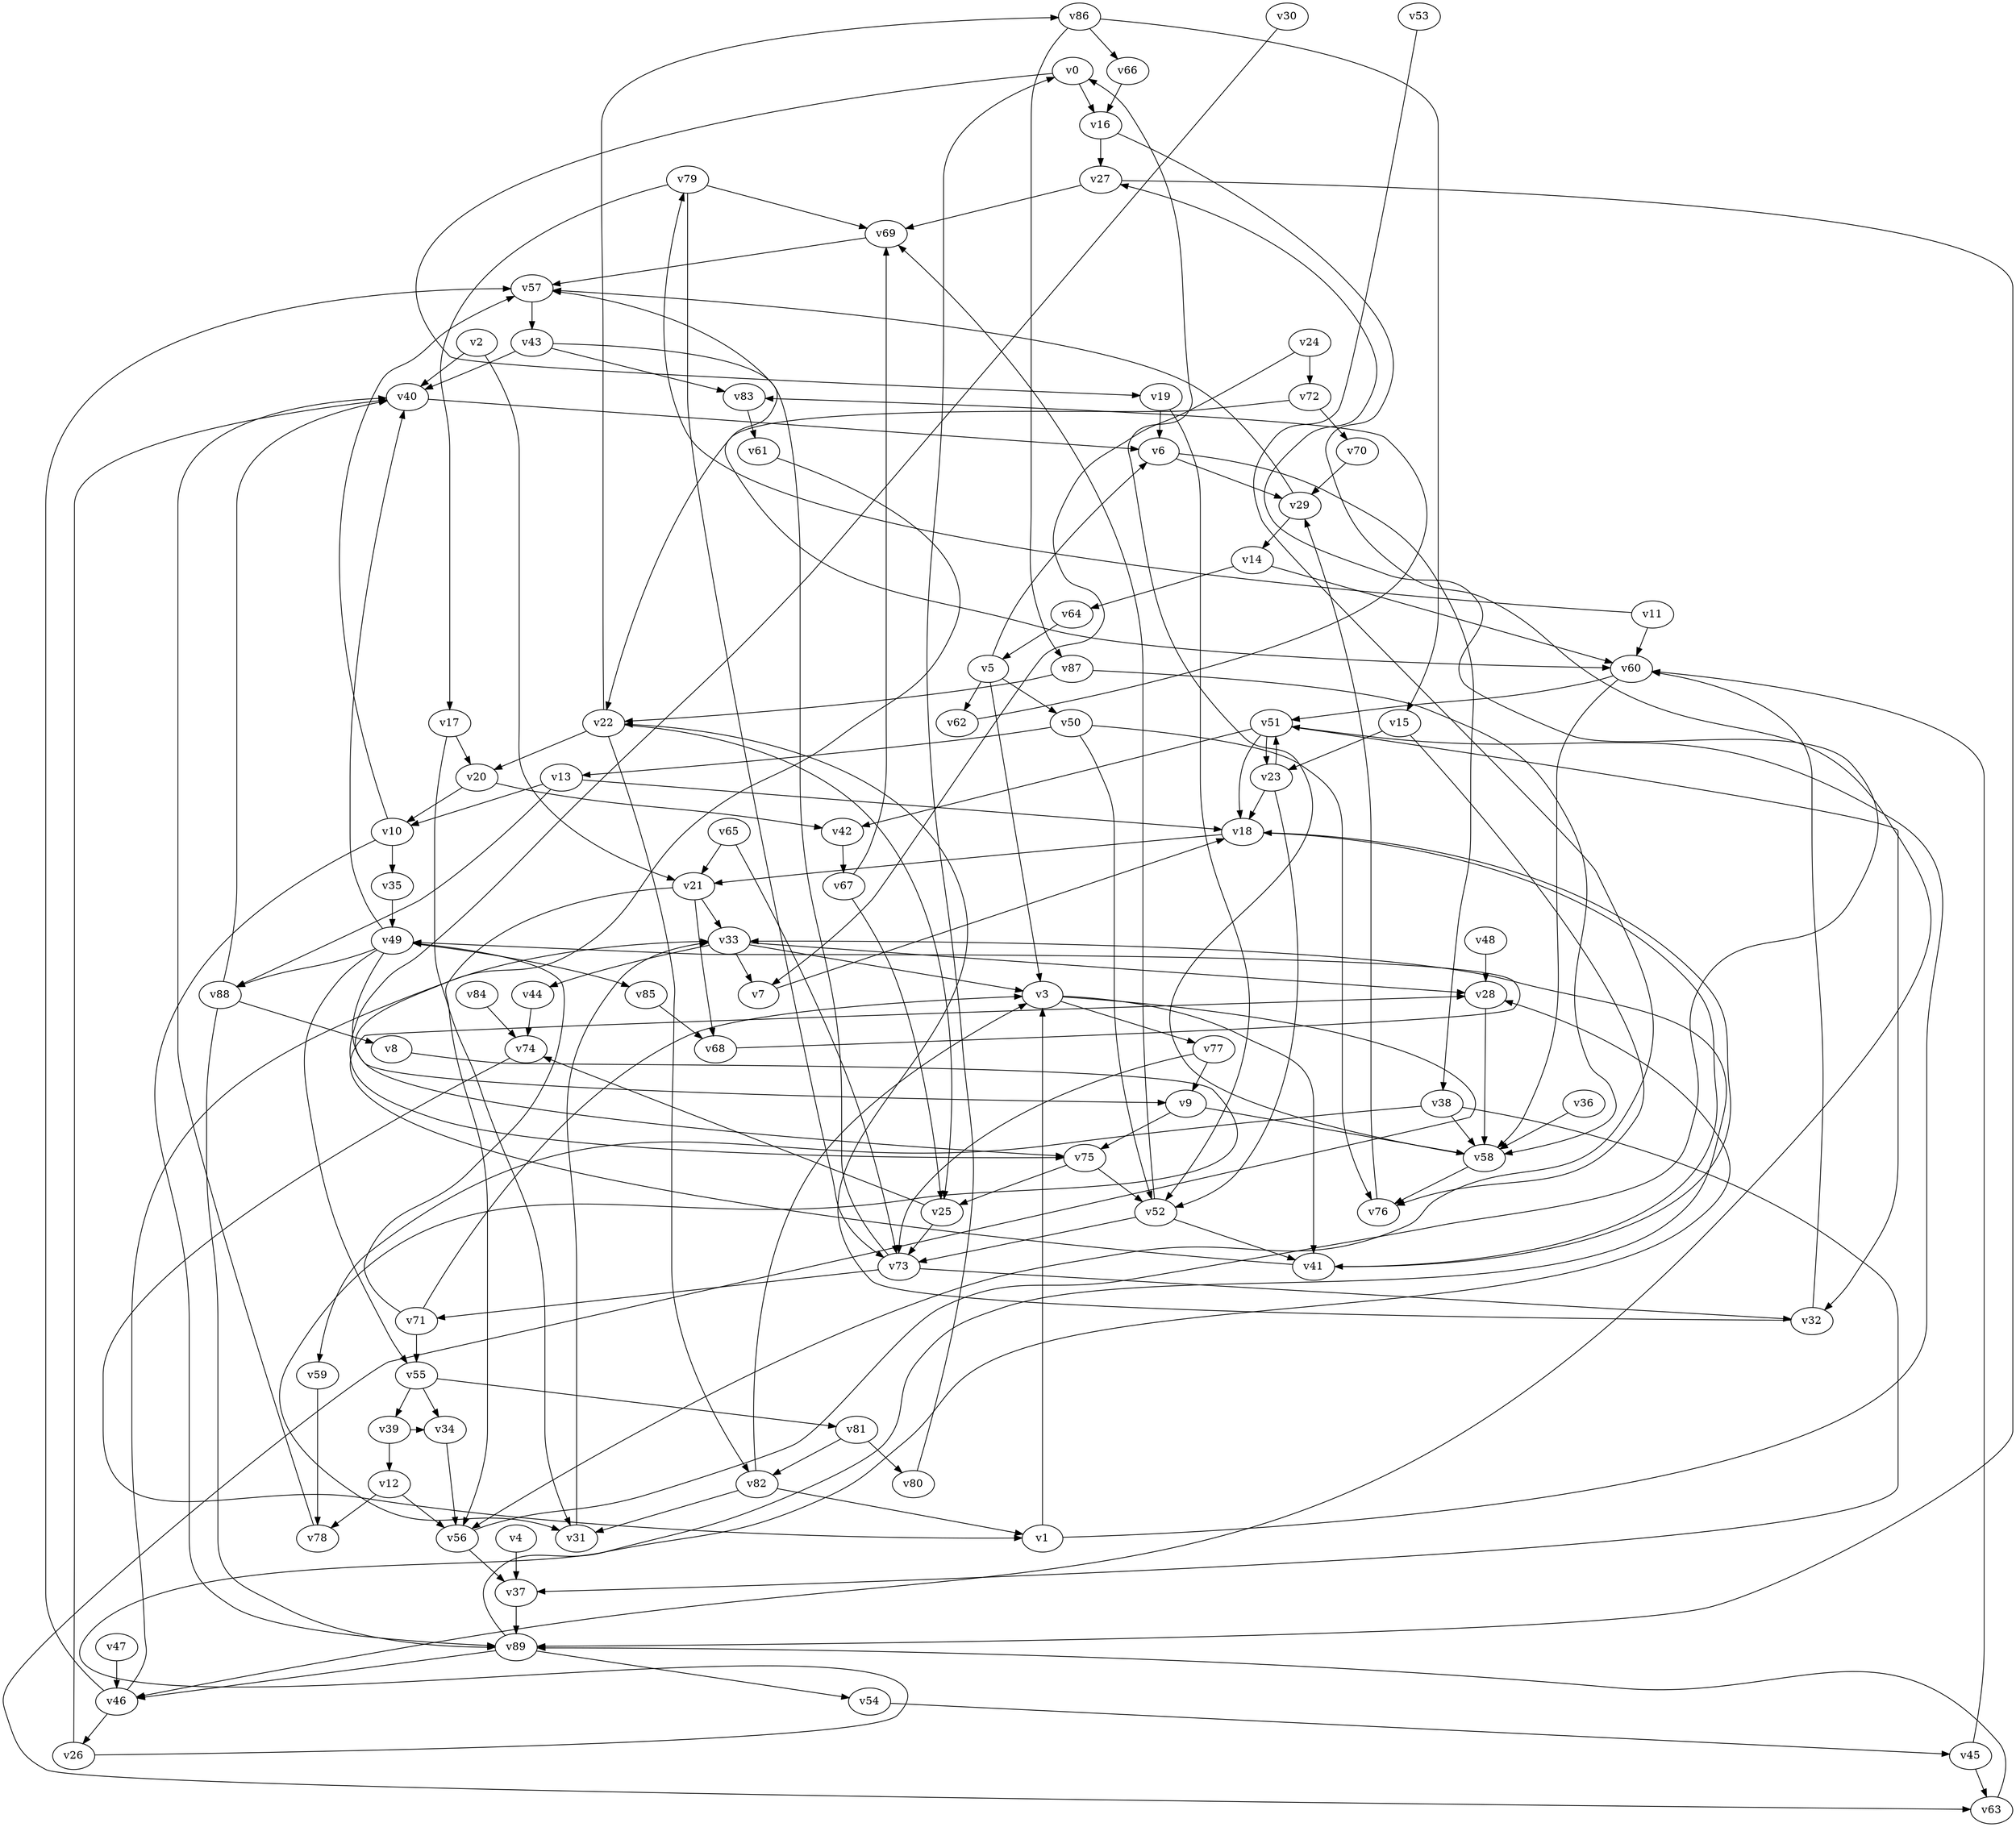 // Benchmark game 130 - 90 vertices
// time_bound: 10
// targets: v68
digraph G {
    v0 [name="v0", player=0];
    v1 [name="v1", player=0];
    v2 [name="v2", player=0];
    v3 [name="v3", player=1];
    v4 [name="v4", player=0];
    v5 [name="v5", player=1];
    v6 [name="v6", player=0];
    v7 [name="v7", player=0];
    v8 [name="v8", player=1];
    v9 [name="v9", player=1];
    v10 [name="v10", player=0];
    v11 [name="v11", player=0];
    v12 [name="v12", player=0];
    v13 [name="v13", player=1];
    v14 [name="v14", player=1];
    v15 [name="v15", player=1];
    v16 [name="v16", player=0];
    v17 [name="v17", player=0];
    v18 [name="v18", player=1];
    v19 [name="v19", player=0];
    v20 [name="v20", player=0];
    v21 [name="v21", player=1];
    v22 [name="v22", player=1];
    v23 [name="v23", player=1];
    v24 [name="v24", player=1];
    v25 [name="v25", player=0];
    v26 [name="v26", player=1];
    v27 [name="v27", player=0];
    v28 [name="v28", player=1];
    v29 [name="v29", player=0];
    v30 [name="v30", player=1];
    v31 [name="v31", player=1];
    v32 [name="v32", player=1];
    v33 [name="v33", player=0];
    v34 [name="v34", player=0];
    v35 [name="v35", player=1];
    v36 [name="v36", player=1];
    v37 [name="v37", player=0];
    v38 [name="v38", player=0];
    v39 [name="v39", player=0];
    v40 [name="v40", player=1];
    v41 [name="v41", player=1];
    v42 [name="v42", player=1];
    v43 [name="v43", player=0];
    v44 [name="v44", player=1];
    v45 [name="v45", player=0];
    v46 [name="v46", player=1];
    v47 [name="v47", player=0];
    v48 [name="v48", player=0];
    v49 [name="v49", player=0];
    v50 [name="v50", player=1];
    v51 [name="v51", player=1];
    v52 [name="v52", player=1];
    v53 [name="v53", player=1];
    v54 [name="v54", player=1];
    v55 [name="v55", player=1];
    v56 [name="v56", player=1];
    v57 [name="v57", player=1];
    v58 [name="v58", player=0];
    v59 [name="v59", player=1];
    v60 [name="v60", player=0];
    v61 [name="v61", player=1];
    v62 [name="v62", player=1];
    v63 [name="v63", player=0];
    v64 [name="v64", player=0];
    v65 [name="v65", player=1];
    v66 [name="v66", player=0];
    v67 [name="v67", player=1];
    v68 [name="v68", player=1, target=1];
    v69 [name="v69", player=0];
    v70 [name="v70", player=1];
    v71 [name="v71", player=0];
    v72 [name="v72", player=1];
    v73 [name="v73", player=0];
    v74 [name="v74", player=0];
    v75 [name="v75", player=0];
    v76 [name="v76", player=1];
    v77 [name="v77", player=1];
    v78 [name="v78", player=0];
    v79 [name="v79", player=0];
    v80 [name="v80", player=1];
    v81 [name="v81", player=0];
    v82 [name="v82", player=0];
    v83 [name="v83", player=1];
    v84 [name="v84", player=0];
    v85 [name="v85", player=0];
    v86 [name="v86", player=1];
    v87 [name="v87", player=0];
    v88 [name="v88", player=1];
    v89 [name="v89", player=0];

    v0 -> v19 [constraint="t >= 2"];
    v1 -> v51;
    v2 -> v40;
    v3 -> v63 [constraint="t < 15"];
    v4 -> v37;
    v5 -> v50;
    v6 -> v29;
    v7 -> v18 [constraint="t >= 5"];
    v8 -> v31 [constraint="t >= 5"];
    v9 -> v75;
    v10 -> v35;
    v11 -> v79 [constraint="t mod 3 == 1"];
    v12 -> v78;
    v13 -> v88;
    v14 -> v60;
    v15 -> v76;
    v16 -> v46 [constraint="t mod 4 == 3"];
    v17 -> v20;
    v18 -> v41 [constraint="t mod 5 == 1"];
    v19 -> v52;
    v20 -> v10;
    v21 -> v68;
    v22 -> v82;
    v23 -> v52;
    v24 -> v7 [constraint="t < 6"];
    v25 -> v74 [constraint="t < 12"];
    v26 -> v28 [constraint="t >= 1"];
    v27 -> v89;
    v28 -> v58;
    v29 -> v57;
    v30 -> v75 [constraint="t >= 3"];
    v31 -> v33;
    v32 -> v22 [constraint="t < 10"];
    v33 -> v28;
    v34 -> v56;
    v35 -> v49;
    v36 -> v58;
    v37 -> v89;
    v38 -> v58;
    v39 -> v34 [constraint="t < 15"];
    v40 -> v6;
    v41 -> v28 [constraint="t < 14"];
    v42 -> v67;
    v43 -> v22 [constraint="t >= 5"];
    v44 -> v74;
    v45 -> v60;
    v46 -> v26;
    v47 -> v46;
    v48 -> v28;
    v49 -> v9 [constraint="t < 13"];
    v50 -> v13;
    v51 -> v18;
    v52 -> v73;
    v53 -> v56 [constraint="t mod 2 == 0"];
    v54 -> v45;
    v55 -> v81;
    v56 -> v27 [constraint="t < 13"];
    v57 -> v43;
    v58 -> v0 [constraint="t < 12"];
    v59 -> v78;
    v60 -> v58;
    v61 -> v75 [constraint="t >= 4"];
    v62 -> v83 [constraint="t < 7"];
    v63 -> v89;
    v64 -> v5;
    v65 -> v73;
    v66 -> v16;
    v67 -> v69;
    v68 -> v49 [constraint="t < 12"];
    v69 -> v57;
    v70 -> v29;
    v71 -> v49 [constraint="t < 7"];
    v72 -> v60 [constraint="t >= 1"];
    v73 -> v57;
    v74 -> v1 [constraint="t mod 4 == 0"];
    v75 -> v25;
    v76 -> v29;
    v77 -> v73 [constraint="t >= 4"];
    v78 -> v40;
    v79 -> v69;
    v80 -> v0;
    v81 -> v82;
    v82 -> v1;
    v83 -> v61;
    v84 -> v74;
    v85 -> v68;
    v86 -> v15;
    v87 -> v22;
    v88 -> v8;
    v89 -> v33 [constraint="t >= 5"];
    v0 -> v16;
    v71 -> v3;
    v18 -> v21;
    v22 -> v86;
    v38 -> v37;
    v49 -> v55;
    v10 -> v89;
    v52 -> v41;
    v11 -> v60;
    v89 -> v46;
    v71 -> v55;
    v50 -> v52;
    v23 -> v51;
    v45 -> v63;
    v6 -> v38;
    v27 -> v69;
    v67 -> v25;
    v25 -> v73;
    v22 -> v25;
    v86 -> v66;
    v33 -> v3;
    v79 -> v73;
    v15 -> v23;
    v50 -> v76;
    v9 -> v58;
    v51 -> v32;
    v73 -> v71;
    v46 -> v57;
    v56 -> v37;
    v21 -> v56;
    v26 -> v40;
    v72 -> v70;
    v33 -> v7;
    v86 -> v87;
    v87 -> v58;
    v3 -> v41;
    v38 -> v59;
    v19 -> v6;
    v79 -> v17;
    v55 -> v34;
    v49 -> v88;
    v41 -> v18;
    v75 -> v52;
    v58 -> v76;
    v32 -> v60;
    v14 -> v64;
    v77 -> v9;
    v89 -> v54;
    v52 -> v69;
    v5 -> v62;
    v29 -> v14;
    v5 -> v3;
    v10 -> v57;
    v60 -> v51;
    v49 -> v85;
    v5 -> v6;
    v22 -> v20;
    v1 -> v3;
    v82 -> v31;
    v88 -> v89;
    v55 -> v39;
    v16 -> v27;
    v65 -> v21;
    v17 -> v31;
    v43 -> v40;
    v23 -> v18;
    v3 -> v77;
    v39 -> v12;
    v21 -> v33;
    v43 -> v83;
    v51 -> v23;
    v81 -> v80;
    v13 -> v18;
    v2 -> v21;
    v46 -> v33;
    v82 -> v3;
    v73 -> v32;
    v13 -> v10;
    v24 -> v72;
    v51 -> v42;
    v33 -> v44;
    v20 -> v42;
    v88 -> v40;
    v12 -> v56;
    v49 -> v40;
}
